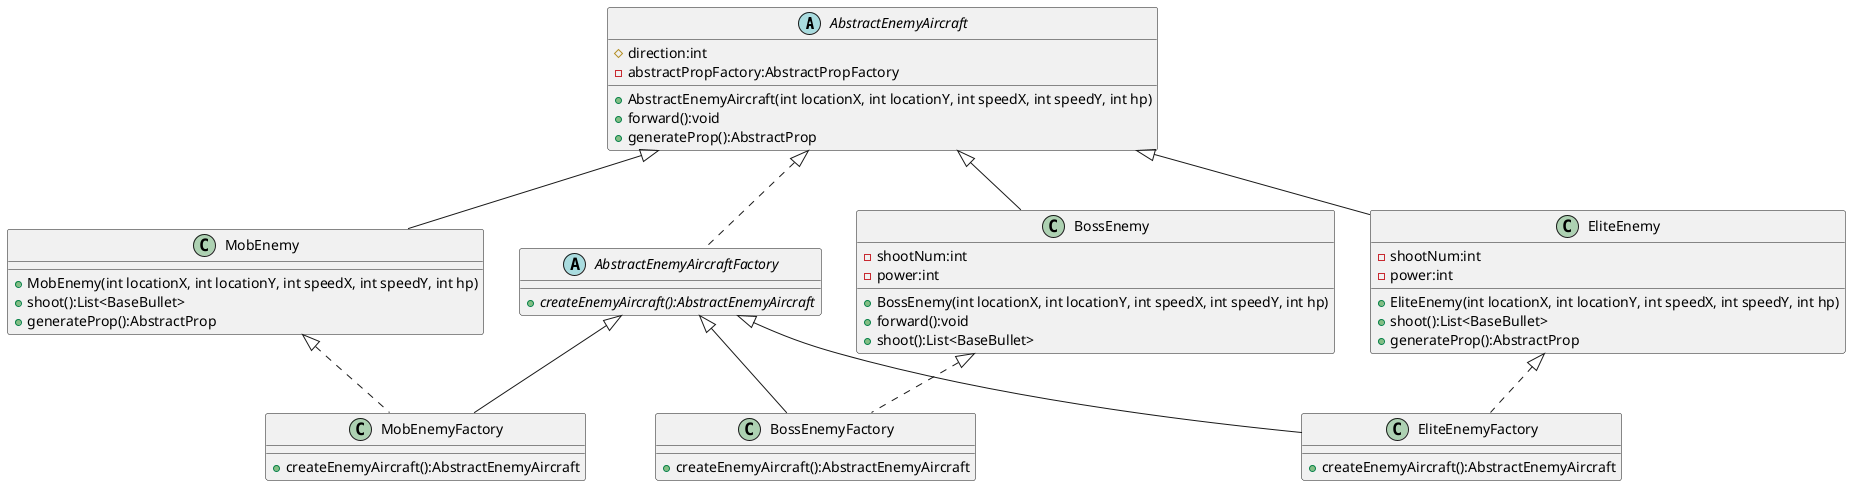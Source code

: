 @startuml
'https://plantuml.com/class-diagram

 abstract class AbstractEnemyAircraft
 {
    # direction:int
    - abstractPropFactory:AbstractPropFactory
    + AbstractEnemyAircraft(int locationX, int locationY, int speedX, int speedY, int hp)
    + forward():void
    + generateProp():AbstractProp
 }

abstract class AbstractEnemyAircraftFactory
{
    + {abstract} createEnemyAircraft():AbstractEnemyAircraft
}

AbstractEnemyAircraft <|.. AbstractEnemyAircraftFactory
MobEnemy <|.. MobEnemyFactory
BossEnemy <|.. BossEnemyFactory
EliteEnemy <|.. EliteEnemyFactory

AbstractEnemyAircraft <|-- MobEnemy
AbstractEnemyAircraft <|-- BossEnemy
AbstractEnemyAircraft <|-- EliteEnemy

AbstractEnemyAircraftFactory <|-- BossEnemyFactory
AbstractEnemyAircraftFactory <|-- EliteEnemyFactory
AbstractEnemyAircraftFactory <|-- MobEnemyFactory



class BossEnemy {
    - shootNum:int
    - power:int
    + BossEnemy(int locationX, int locationY, int speedX, int speedY, int hp)
    + forward():void
    + shoot():List<BaseBullet>
}

class EliteEnemy {
    - shootNum:int
    - power:int
    + EliteEnemy(int locationX, int locationY, int speedX, int speedY, int hp)
    + shoot():List<BaseBullet>
    + generateProp():AbstractProp
}

class MobEnemy {
    + MobEnemy(int locationX, int locationY, int speedX, int speedY, int hp)
    + shoot():List<BaseBullet>
    + generateProp():AbstractProp
}

class BossEnemyFactory {
    + createEnemyAircraft():AbstractEnemyAircraft
}

class EliteEnemyFactory {
    + createEnemyAircraft():AbstractEnemyAircraft
}

class MobEnemyFactory {
    + createEnemyAircraft():AbstractEnemyAircraft
}

@enduml
